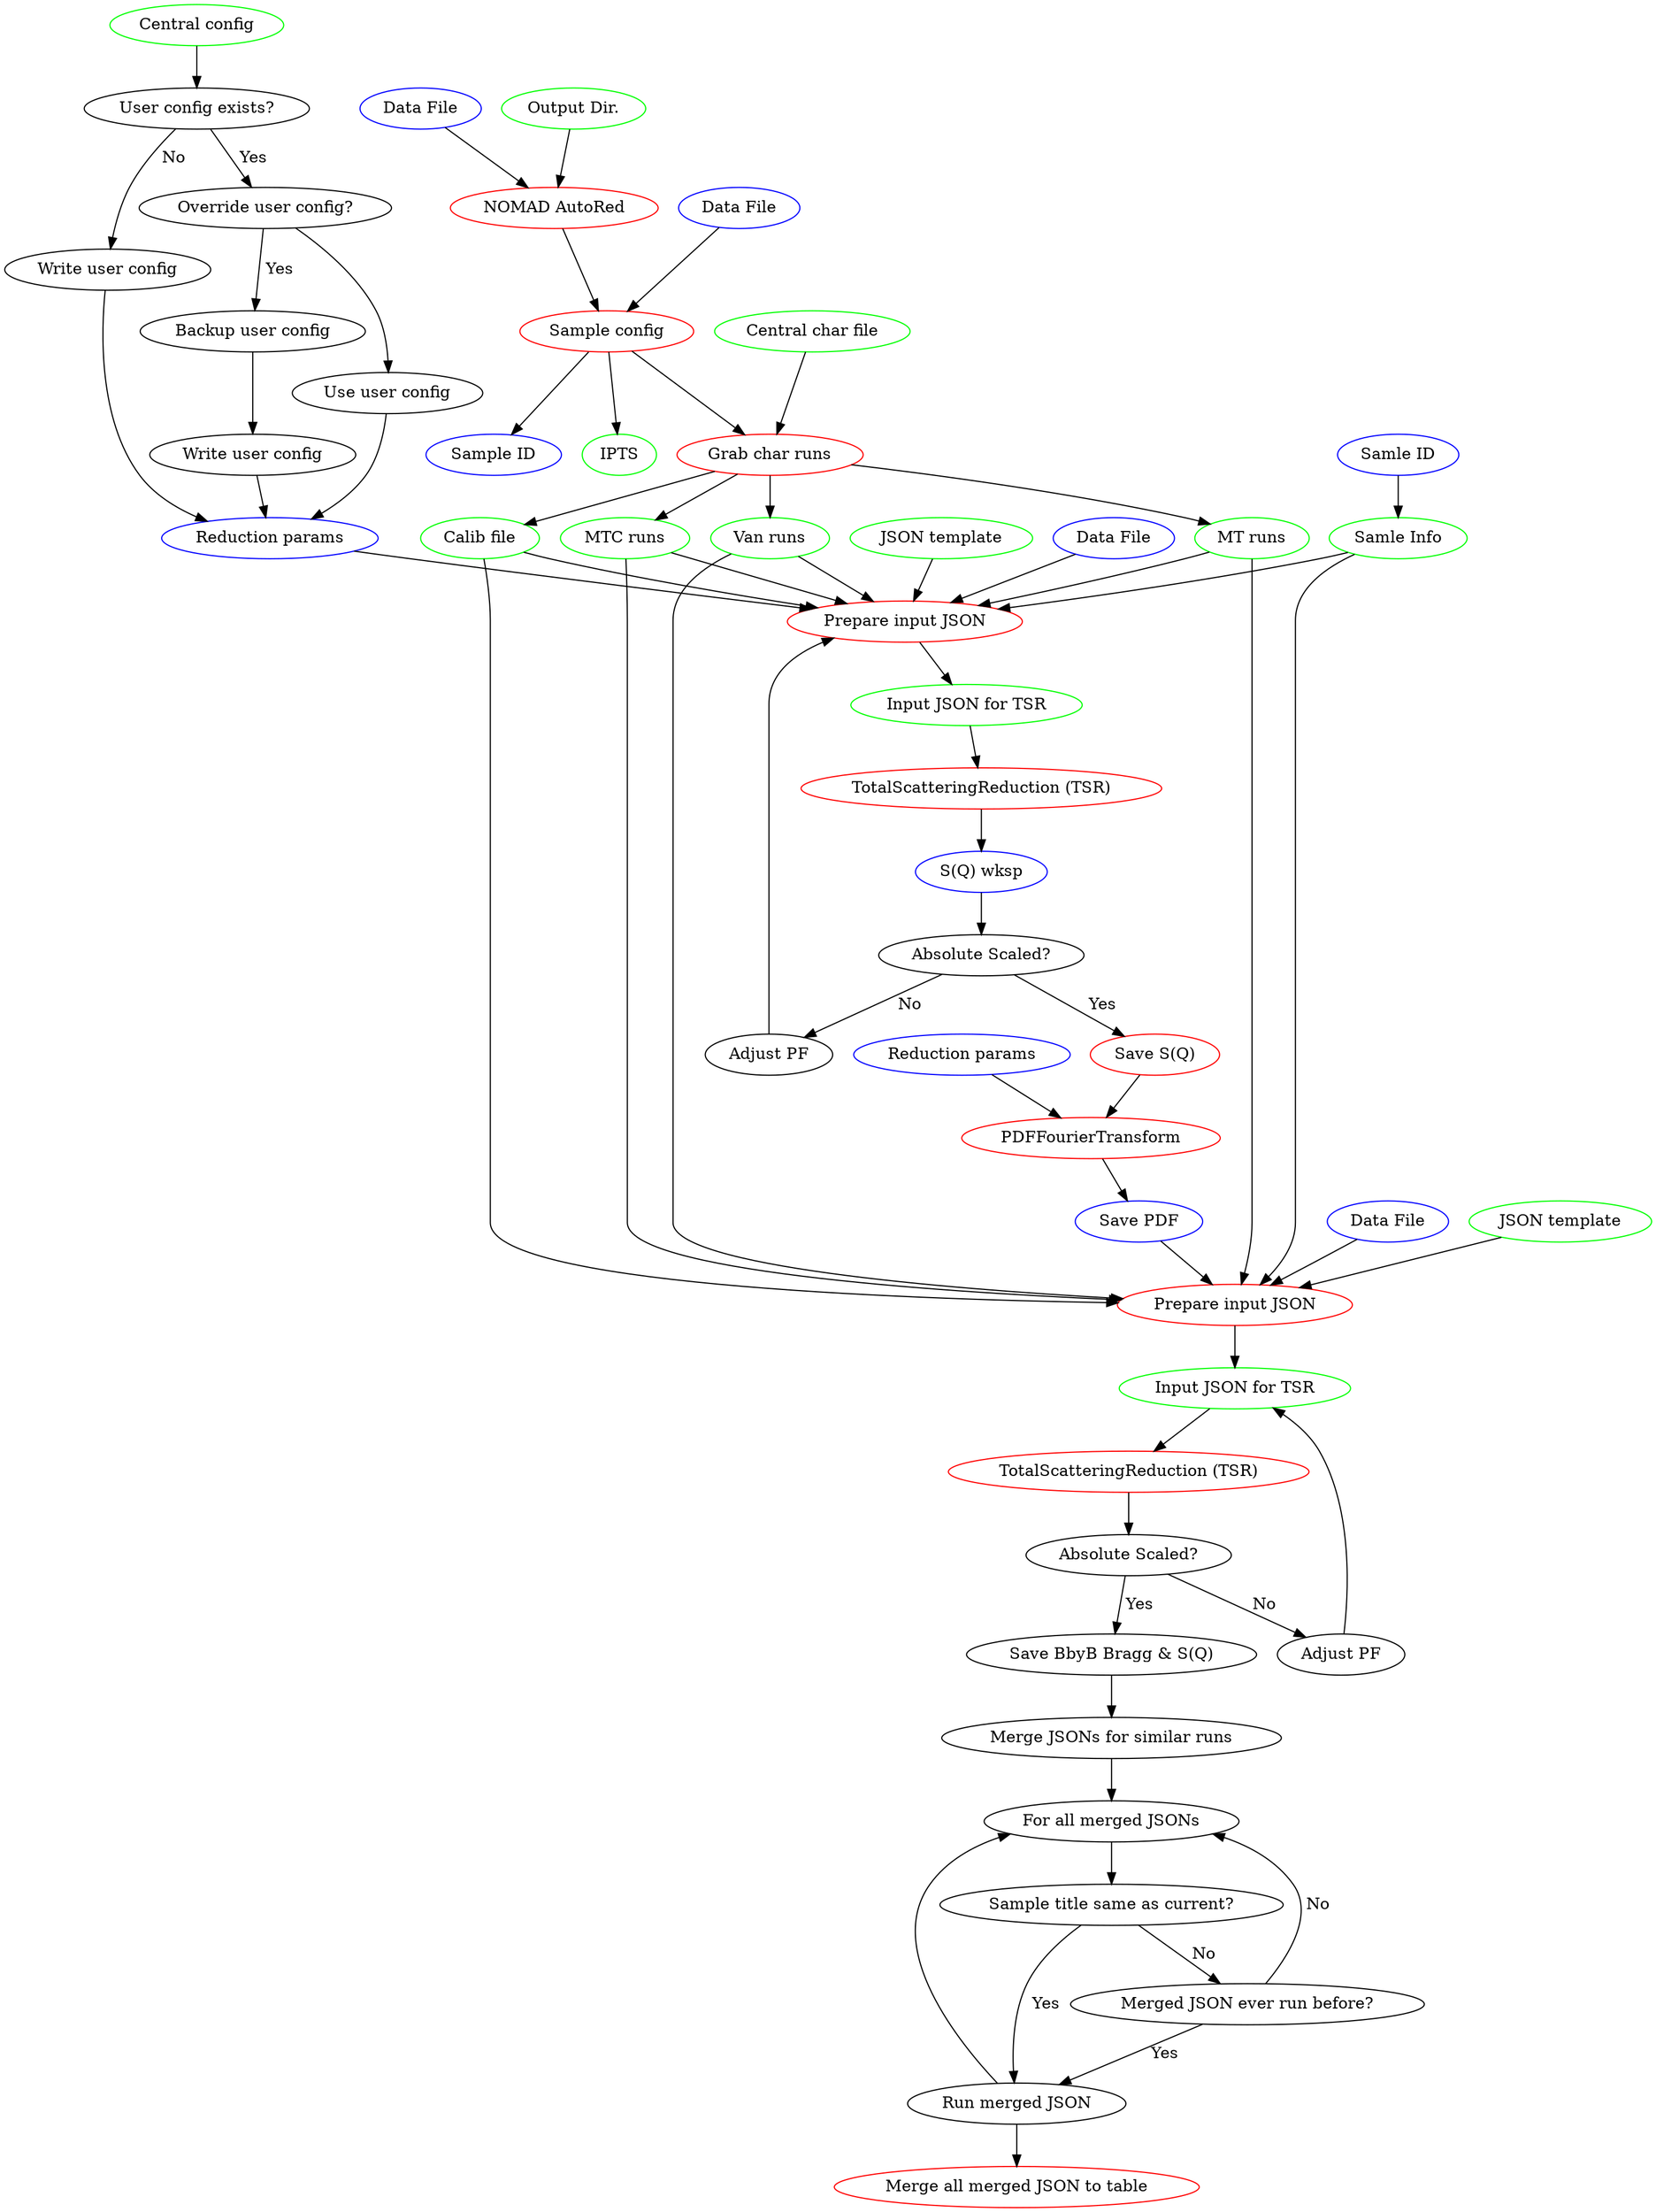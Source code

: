 strict digraph G {
 {node[color=green];"Central config"} -> "User config exists?";
 "User config exists?" -> "Write user config" [label=" No"];
 "Write user config" -> {node[color=blue];"Reduction params"};
 "Reduction params" -> {node[color=red];"Prepare input JSON"};
 "User config exists?" -> "Override user config?" [label=" Yes"];
 "Override user config?" -> "Backup user config" [label=" Yes"];
 "Backup user config" -> {node[label="Write user config"];"ruc_1"};
 {node[label="Write user config"];"ruc_1"} -> {node[color=blue];"Reduction params"};
 "Override user config?" -> "Use user config";
 "Use user config" -> {node[color=blue];"Reduction params"};
 {node[color=blue];"Data File"} -> {node[color=red];"NOMAD AutoRed"};
 {node[color=green];"Output Dir."} -> {node[color=red];"NOMAD AutoRed"};
 {node[color=red];"NOMAD AutoRed"} -> {node[color=red];"Sample config"};
 {node[color=blue;label="Data File"];"df_1"} -> {node[color=red];"Sample config"};
 {node[color=red];"Sample config"} -> {node[color=green];"IPTS"};
 {node[color=red];"Sample config"} -> {node[color=blue];"Sample ID"};
 {node[color=red];"Sample config"} -> {node[color=red];"Grab char runs"};
 {node[color=green;label="Central char file"];"cf_1"} -> {node[color=red];"Grab char runs"};
 {node[color=red];"Grab char runs"} -> {node[color=green];"MTC runs"};
 {node[color=red];"Grab char runs"} -> {node[color=green];"MT runs"};
 {node[color=red];"Grab char runs"} -> {node[color=green];"Van runs"};
 {node[color=red];"Grab char runs"} -> {node[color=green];"Calib file"};
 {node[color=blue;label="Data File"];"df_2"} -> {node[color=red];"Prepare input JSON"};
 {node[color=green;label="Samle Info"];"sc_2"} -> {node[color=red];"Prepare input JSON"};
 {node[color=blue;label="Samle ID"];"sid_2"} -> {node[color=green;label="Samle Info"];"sc_2"};
 {node[color=green];"MTC runs"} -> {node[color=red];"Prepare input JSON"};
 {node[color=green];"MT runs"} -> {node[color=red];"Prepare input JSON"};
 {node[color=green];"JSON template"} -> {node[color=red];"Prepare input JSON"};
 {node[color=green];"Van runs"} -> {node[color=red];"Prepare input JSON"};
 {node[color=green];"Calib file"} -> {node[color=red];"Prepare input JSON"};
 {node[color=red];"Prepare input JSON"} -> {node[color=green];"Input JSON for TSR"};
 {node[color=green];"Input JSON for TSR"} -> {node[color=red];"TotalScatteringReduction (TSR)"};
 {node[color=red];"TotalScatteringReduction (TSR)"} -> {node[color=blue];"S(Q) wksp"};
 {node[color=blue];"S(Q) wksp"} -> "Absolute Scaled?";
 "Absolute Scaled?" -> {node[color=red];"Save S(Q)"} [label="  Yes"];
 {node[color=red];"Save S(Q)"} -> {node[color=red];"PDFFourierTransform"};
 {node[color=blue;label="Reduction params"];"rdp_1"} -> {node[color=red];"PDFFourierTransform"};
 "Absolute Scaled?" -> "Adjust PF" [label="  No"];
 "Adjust PF" -> {node[color=red];"Prepare input JSON"};
 {node[color=red];"PDFFourierTransform"} -> {node[color=blue];"Save PDF"};
 {node[color=blue];"Save PDF"} -> {node[color=red;label="Prepare input JSON"];"input_json_prep_2"};
 {node[color=green];"MTC runs"} -> {node[color=red;label="Prepare input JSON"];"input_json_prep_2"};
 {node[color=green];"MT runs"} -> {node[color=red;label="Prepare input JSON"];"input_json_prep_2"};
 {node[color=green];"Van runs"} -> {node[color=red;label="Prepare input JSON"];"input_json_prep_2"};
 {node[color=green];"Calib file"} -> {node[color=red;label="Prepare input JSON"];"input_json_prep_2"};
 {node[color=blue;label="Data File"];"df_3"} -> {node[color=red;label="Prepare input JSON"];"input_json_prep_2"};
 {node[color=green;label="JSON template"];"jt_1"} -> {node[color=red;label="Prepare input JSON"];"input_json_prep_2"};
 {node[color=green;label="Samle Info"];"sc_2"} -> {node[color=red;label="Prepare input JSON"];"input_json_prep_2"};
 {node[color=red;label="Prepare input JSON"];"input_json_prep_2"} -> {node[color=green;label="Input JSON for TSR"];"input_json_TSR"};
 {node[color=green;label="Input JSON for TSR"];"input_json_TSR"} -> {node[color=red;label="TotalScatteringReduction (TSR)"];"tsr_2"};
 {node[color=red;label="TotalScatteringReduction (TSR)"];"tsr_2"} -> {node[label="Absolute Scaled?"];"pfc_1"};
 {node[label="Absolute Scaled?"];"pfc_1"} -> "Save BbyB Bragg & S(Q)" [label=" Yes"];
 {node[label="Absolute Scaled?"];"pfc_1"} -> {node[label="Adjust PF"];"apf_1"} [label=" No"];
 {node[label="Adjust PF"];"apf_1"} -> {node[color=green;label="Input JSON for TSR"];"input_json_TSR"};
 "Save BbyB Bragg & S(Q)" -> "Merge JSONs for similar runs";
 "Merge JSONs for similar runs" -> "For all merged JSONs";
 "For all merged JSONs" -> "Sample title same as current?";
 "Sample title same as current?" -> "Run merged JSON" [label=" Yes"];
 "Sample title same as current?" -> "Merged JSON ever run before?" [label=" No"];
 "Merged JSON ever run before?" -> "For all merged JSONs" [label=" No"];
 "Merged JSON ever run before?" -> "Run merged JSON" [label=" Yes"];
 "Run merged JSON" -> "For all merged JSONs";
 "Run merged JSON" -> {node[color=red];"Merge all merged JSON to table"};
}